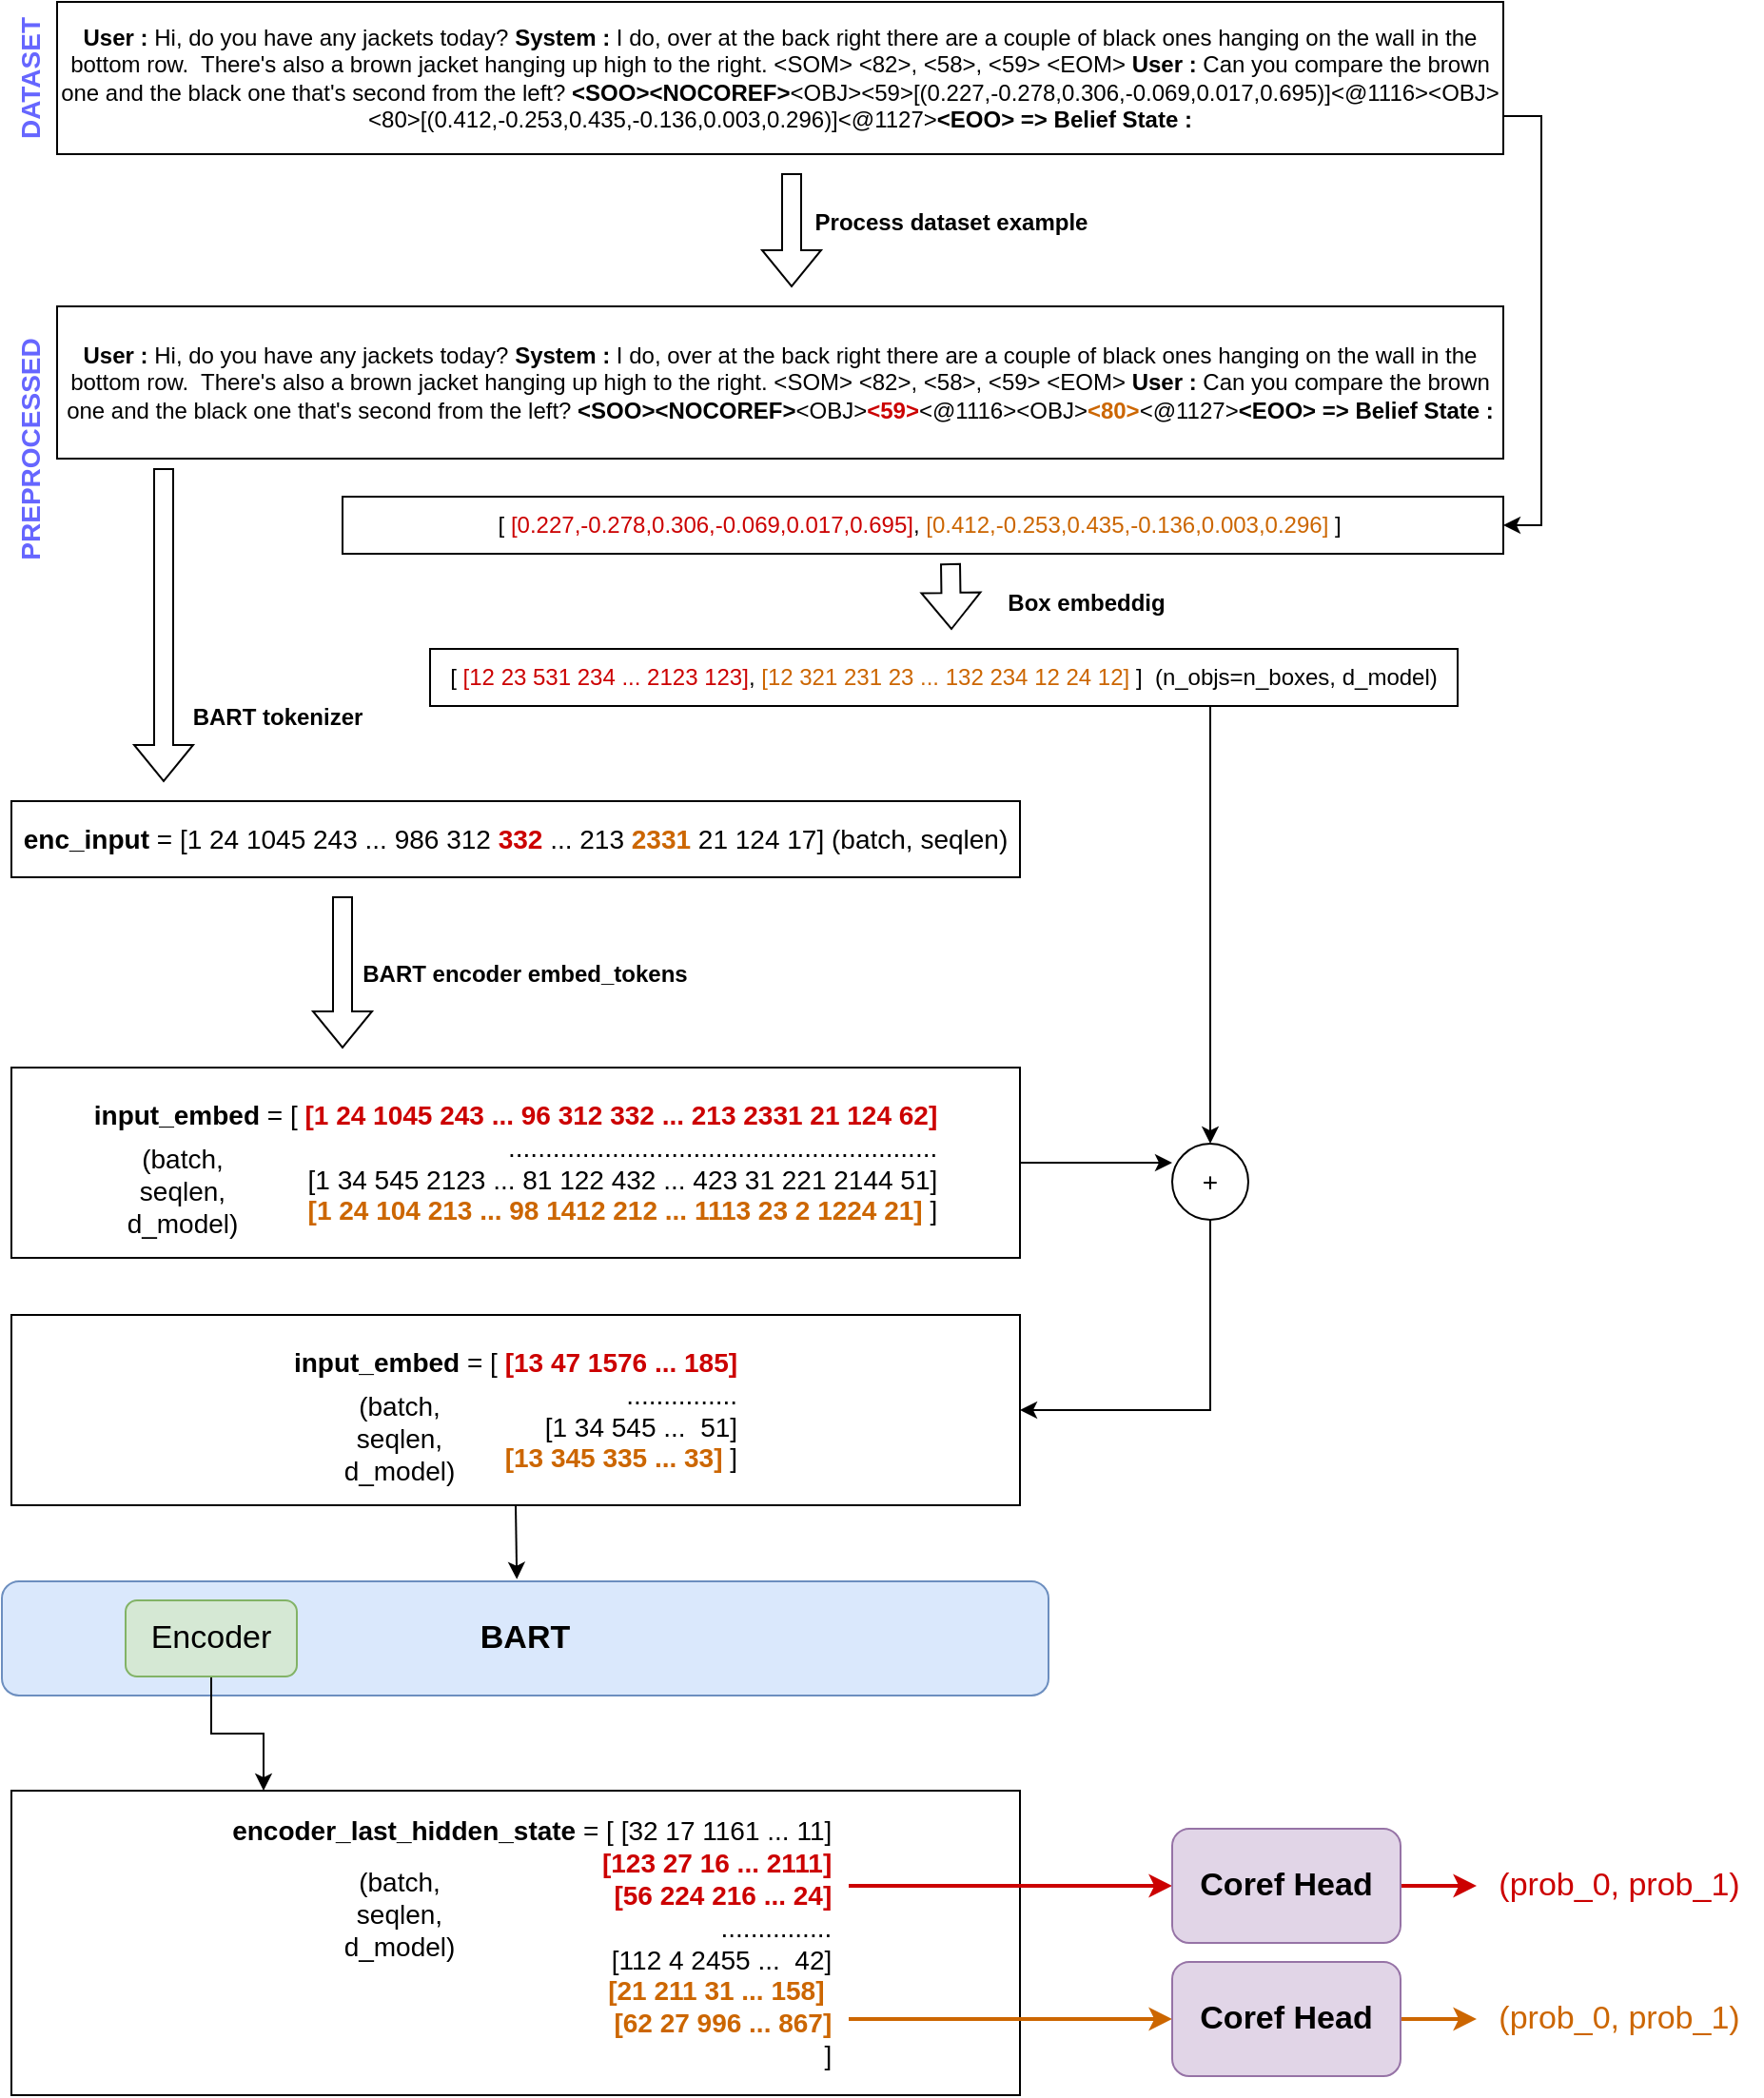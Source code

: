 <mxfile version="19.0.1" type="device"><diagram id="A0dao47Nfm45-QX1mswS" name="Page-1"><mxGraphModel dx="901" dy="585" grid="1" gridSize="10" guides="1" tooltips="1" connect="1" arrows="1" fold="1" page="1" pageScale="1" pageWidth="827" pageHeight="1169" math="0" shadow="0"><root><mxCell id="0"/><mxCell id="1" parent="0"/><mxCell id="dZeOdEt_zV8M8uhfSqNH-2" style="edgeStyle=orthogonalEdgeStyle;rounded=0;orthogonalLoop=1;jettySize=auto;html=1;exitX=1;exitY=0.75;exitDx=0;exitDy=0;entryX=1;entryY=0.5;entryDx=0;entryDy=0;fontColor=#CC6600;" edge="1" parent="1" source="RfLAp6zsbPZN1pOLy-WL-1" target="RfLAp6zsbPZN1pOLy-WL-3"><mxGeometry relative="1" as="geometry"/></mxCell><mxCell id="RfLAp6zsbPZN1pOLy-WL-1" value="&lt;b&gt;User :&lt;/b&gt; Hi, do you have any jackets today? &lt;b&gt;System :&lt;/b&gt; I do, over at the back right there are a couple of black ones hanging on the wall in the bottom row.&amp;nbsp; There's also a brown jacket hanging up high to the right. &amp;lt;SOM&amp;gt; &amp;lt;82&amp;gt;, &amp;lt;58&amp;gt;, &amp;lt;59&amp;gt; &amp;lt;EOM&amp;gt; &lt;b&gt;User :&lt;/b&gt; Can you compare the brown one and the black one that's second from the left? &lt;b&gt;&amp;lt;SOO&amp;gt;&amp;lt;NOCOREF&amp;gt;&lt;/b&gt;&amp;lt;OBJ&amp;gt;&amp;lt;59&amp;gt;[(0.227,-0.278,0.306,-0.069,0.017,0.695)]&amp;lt;@1116&amp;gt;&amp;lt;OBJ&amp;gt;&amp;lt;80&amp;gt;[(0.412,-0.253,0.435,-0.136,0.003,0.296)]&amp;lt;@1127&amp;gt;&lt;b&gt;&amp;lt;EOO&amp;gt; =&amp;gt; Belief State :&lt;/b&gt;" style="text;html=1;strokeColor=default;fillColor=none;align=center;verticalAlign=middle;whiteSpace=wrap;rounded=0;" parent="1" vertex="1"><mxGeometry x="34" y="30" width="760" height="80" as="geometry"/></mxCell><mxCell id="RfLAp6zsbPZN1pOLy-WL-2" value="&lt;b&gt;User :&lt;/b&gt; Hi, do you have any jackets today? &lt;b&gt;System :&lt;/b&gt; I do, over at the back right there are a couple of black ones hanging on the wall in the bottom row.&amp;nbsp; There's also a brown jacket hanging up high to the right. &amp;lt;SOM&amp;gt; &amp;lt;82&amp;gt;, &amp;lt;58&amp;gt;, &amp;lt;59&amp;gt; &amp;lt;EOM&amp;gt; &lt;b&gt;User :&lt;/b&gt; Can you compare the brown one and the black one that's second from the left? &lt;b&gt;&amp;lt;SOO&amp;gt;&amp;lt;NOCOREF&amp;gt;&lt;/b&gt;&amp;lt;OBJ&amp;gt;&lt;b style=&quot;&quot;&gt;&lt;font color=&quot;#cc0000&quot;&gt;&amp;lt;59&amp;gt;&lt;/font&gt;&lt;/b&gt;&amp;lt;@1116&amp;gt;&amp;lt;OBJ&amp;gt;&lt;font color=&quot;#cc6600&quot;&gt;&lt;b&gt;&amp;lt;80&amp;gt;&lt;/b&gt;&lt;/font&gt;&amp;lt;@1127&amp;gt;&lt;b&gt;&amp;lt;EOO&amp;gt; =&amp;gt; Belief State :&lt;/b&gt;" style="text;html=1;strokeColor=default;fillColor=none;align=center;verticalAlign=middle;whiteSpace=wrap;rounded=0;" parent="1" vertex="1"><mxGeometry x="34" y="190" width="760" height="80" as="geometry"/></mxCell><mxCell id="RfLAp6zsbPZN1pOLy-WL-3" value="[ &lt;font color=&quot;#cc0000&quot;&gt;[0.227,-0.278,0.306,-0.069,0.017,0.695]&lt;/font&gt;, &lt;font color=&quot;#cc6600&quot;&gt;[0.412,-0.253,0.435,-0.136,0.003,0.296]&lt;/font&gt; ]&amp;nbsp;" style="text;html=1;strokeColor=default;fillColor=none;align=center;verticalAlign=middle;whiteSpace=wrap;rounded=0;" parent="1" vertex="1"><mxGeometry x="184" y="290" width="610" height="30" as="geometry"/></mxCell><mxCell id="RfLAp6zsbPZN1pOLy-WL-4" value="" style="shape=flexArrow;endArrow=classic;html=1;rounded=0;" parent="1" edge="1"><mxGeometry width="50" height="50" relative="1" as="geometry"><mxPoint x="420" y="120" as="sourcePoint"/><mxPoint x="420" y="180" as="targetPoint"/></mxGeometry></mxCell><mxCell id="RfLAp6zsbPZN1pOLy-WL-5" value="&lt;b&gt;&lt;font color=&quot;#6666ff&quot; style=&quot;font-size: 14px;&quot;&gt;DATASET&lt;/font&gt;&lt;/b&gt;" style="text;html=1;strokeColor=none;fillColor=none;align=center;verticalAlign=middle;whiteSpace=wrap;rounded=0;rotation=-90;" parent="1" vertex="1"><mxGeometry x="-10" y="55" width="60" height="30" as="geometry"/></mxCell><mxCell id="RfLAp6zsbPZN1pOLy-WL-6" value="&lt;font color=&quot;#6666ff&quot;&gt;&lt;span style=&quot;font-size: 14px;&quot;&gt;&lt;b&gt;PREPROCESSED&lt;/b&gt;&lt;/span&gt;&lt;/font&gt;" style="text;html=1;strokeColor=none;fillColor=none;align=center;verticalAlign=middle;whiteSpace=wrap;rounded=0;rotation=-90;" parent="1" vertex="1"><mxGeometry x="-10" y="250" width="60" height="30" as="geometry"/></mxCell><mxCell id="RfLAp6zsbPZN1pOLy-WL-7" value="&lt;font color=&quot;#000000&quot; style=&quot;font-size: 12px;&quot;&gt;&lt;b&gt;Process dataset example&lt;/b&gt;&lt;/font&gt;" style="text;html=1;strokeColor=none;fillColor=none;align=center;verticalAlign=middle;whiteSpace=wrap;rounded=0;fontSize=14;fontColor=#6666FF;" parent="1" vertex="1"><mxGeometry x="414" y="130" width="180" height="30" as="geometry"/></mxCell><mxCell id="RfLAp6zsbPZN1pOLy-WL-8" value="" style="shape=flexArrow;endArrow=classic;html=1;rounded=0;" parent="1" edge="1"><mxGeometry width="50" height="50" relative="1" as="geometry"><mxPoint x="90" y="275" as="sourcePoint"/><mxPoint x="90" y="440" as="targetPoint"/></mxGeometry></mxCell><mxCell id="RfLAp6zsbPZN1pOLy-WL-9" value="&lt;font color=&quot;#000000&quot;&gt;&lt;span style=&quot;font-size: 12px;&quot;&gt;&lt;b&gt;BART tokenizer&lt;/b&gt;&lt;/span&gt;&lt;/font&gt;" style="text;html=1;strokeColor=none;fillColor=none;align=center;verticalAlign=middle;whiteSpace=wrap;rounded=0;fontSize=14;fontColor=#6666FF;" parent="1" vertex="1"><mxGeometry x="60" y="390" width="180" height="30" as="geometry"/></mxCell><mxCell id="RfLAp6zsbPZN1pOLy-WL-10" value="&lt;font style=&quot;font-size: 14px;&quot;&gt;&lt;b&gt;enc_input&lt;/b&gt; = [1 24 1045 243 ... 986 312 &lt;b&gt;&lt;font color=&quot;#cc0000&quot;&gt;332&lt;/font&gt;&lt;/b&gt; ... 213 &lt;font color=&quot;#cc6600&quot;&gt;&lt;b&gt;2331&lt;/b&gt;&lt;/font&gt; 21 124 17] (batch, seqlen)&lt;/font&gt;" style="text;html=1;strokeColor=default;fillColor=none;align=center;verticalAlign=middle;whiteSpace=wrap;rounded=0;" parent="1" vertex="1"><mxGeometry x="10" y="450" width="530" height="40" as="geometry"/></mxCell><mxCell id="RfLAp6zsbPZN1pOLy-WL-11" value="" style="shape=flexArrow;endArrow=classic;html=1;rounded=0;" parent="1" edge="1"><mxGeometry width="50" height="50" relative="1" as="geometry"><mxPoint x="184" y="500" as="sourcePoint"/><mxPoint x="184" y="580" as="targetPoint"/></mxGeometry></mxCell><mxCell id="RfLAp6zsbPZN1pOLy-WL-20" style="edgeStyle=orthogonalEdgeStyle;rounded=0;orthogonalLoop=1;jettySize=auto;html=1;exitX=1;exitY=0.5;exitDx=0;exitDy=0;fontSize=14;fontColor=#000000;" parent="1" source="RfLAp6zsbPZN1pOLy-WL-13" edge="1"><mxGeometry relative="1" as="geometry"><mxPoint x="620" y="640" as="targetPoint"/></mxGeometry></mxCell><mxCell id="RfLAp6zsbPZN1pOLy-WL-13" value="&lt;div style=&quot;text-align: right;&quot;&gt;&lt;font style=&quot;background-color: initial; font-size: 14px;&quot;&gt;&lt;b&gt;input_embed&lt;/b&gt; = [&amp;nbsp;&lt;/font&gt;&lt;span style=&quot;background-color: initial; font-size: 14px;&quot;&gt;&lt;b&gt;&lt;font color=&quot;#cc0000&quot;&gt;[1 24 1045 243 ... 96 312 332 ... 213 2331 21 124 62]&lt;/font&gt;&lt;/b&gt;&lt;/span&gt;&lt;/div&gt;&lt;div style=&quot;text-align: right;&quot;&gt;&lt;span style=&quot;background-color: initial; font-size: 14px;&quot;&gt;..........................................................&lt;/span&gt;&lt;/div&gt;&lt;div style=&quot;text-align: right;&quot;&gt;&lt;span style=&quot;font-size: 14px; text-align: center;&quot;&gt;[1 34 545 2123 ... 81 122 432 ... 423 31 221 2144 51]&lt;/span&gt;&lt;span style=&quot;background-color: initial; font-size: 14px;&quot;&gt;&lt;br&gt;&lt;/span&gt;&lt;/div&gt;&lt;div style=&quot;text-align: right;&quot;&gt;&lt;span style=&quot;font-size: 14px; text-align: center;&quot;&gt;&lt;font color=&quot;#cc6600&quot;&gt;&lt;b&gt;[1 24 104 213 ... 98 1412 212 ... 1113 23 2 1224 21]&amp;nbsp;&lt;/b&gt;&lt;/font&gt;&lt;/span&gt;&lt;span style=&quot;font-size: 14px; text-align: center; background-color: initial;&quot;&gt;]&lt;/span&gt;&lt;/div&gt;" style="text;html=1;strokeColor=default;fillColor=none;align=center;verticalAlign=middle;whiteSpace=wrap;rounded=0;" parent="1" vertex="1"><mxGeometry x="10" y="590" width="530" height="100" as="geometry"/></mxCell><mxCell id="RfLAp6zsbPZN1pOLy-WL-14" value="&lt;font color=&quot;#000000&quot;&gt;&lt;span style=&quot;font-size: 12px;&quot;&gt;&lt;b&gt;BART encoder embed_tokens&lt;/b&gt;&lt;/span&gt;&lt;/font&gt;" style="text;html=1;strokeColor=none;fillColor=none;align=center;verticalAlign=middle;whiteSpace=wrap;rounded=0;fontSize=14;fontColor=#6666FF;" parent="1" vertex="1"><mxGeometry x="190" y="525" width="180" height="30" as="geometry"/></mxCell><mxCell id="RfLAp6zsbPZN1pOLy-WL-15" value="&lt;font color=&quot;#000000&quot;&gt;(batch, seqlen, d_model)&lt;/font&gt;" style="text;html=1;strokeColor=none;fillColor=none;align=center;verticalAlign=middle;whiteSpace=wrap;rounded=0;fontSize=14;fontColor=#CC6600;" parent="1" vertex="1"><mxGeometry x="70" y="640" width="60" height="30" as="geometry"/></mxCell><mxCell id="RfLAp6zsbPZN1pOLy-WL-23" style="edgeStyle=orthogonalEdgeStyle;rounded=0;orthogonalLoop=1;jettySize=auto;html=1;exitX=0.75;exitY=1;exitDx=0;exitDy=0;entryX=0.5;entryY=0;entryDx=0;entryDy=0;fontSize=14;fontColor=#000000;" parent="1" source="RfLAp6zsbPZN1pOLy-WL-17" target="RfLAp6zsbPZN1pOLy-WL-22" edge="1"><mxGeometry relative="1" as="geometry"><Array as="points"><mxPoint x="640" y="400"/></Array></mxGeometry></mxCell><mxCell id="RfLAp6zsbPZN1pOLy-WL-17" value="[ &lt;font color=&quot;#cc0000&quot;&gt;[12 23 531 234 ... 2123 123]&lt;/font&gt;, &lt;font color=&quot;#cc6600&quot;&gt;[12 321 231 23 ... 132 234 12 24 12]&lt;/font&gt; ]&amp;nbsp; (n_objs=n_boxes, d_model)" style="text;html=1;strokeColor=default;fillColor=none;align=center;verticalAlign=middle;whiteSpace=wrap;rounded=0;" parent="1" vertex="1"><mxGeometry x="230" y="370" width="540" height="30" as="geometry"/></mxCell><mxCell id="RfLAp6zsbPZN1pOLy-WL-18" value="" style="shape=flexArrow;endArrow=classic;html=1;rounded=0;" parent="1" edge="1"><mxGeometry width="50" height="50" relative="1" as="geometry"><mxPoint x="503.5" y="325" as="sourcePoint"/><mxPoint x="504" y="360" as="targetPoint"/></mxGeometry></mxCell><mxCell id="RfLAp6zsbPZN1pOLy-WL-19" value="&lt;font color=&quot;#000000&quot;&gt;&lt;span style=&quot;font-size: 12px;&quot;&gt;&lt;b&gt;Box embeddig&lt;/b&gt;&lt;/span&gt;&lt;/font&gt;" style="text;html=1;strokeColor=none;fillColor=none;align=center;verticalAlign=middle;whiteSpace=wrap;rounded=0;fontSize=14;fontColor=#6666FF;" parent="1" vertex="1"><mxGeometry x="520" y="330" width="110" height="30" as="geometry"/></mxCell><mxCell id="RfLAp6zsbPZN1pOLy-WL-25" style="edgeStyle=orthogonalEdgeStyle;rounded=0;orthogonalLoop=1;jettySize=auto;html=1;exitX=0.5;exitY=1;exitDx=0;exitDy=0;entryX=1;entryY=0.5;entryDx=0;entryDy=0;fontSize=14;fontColor=#000000;" parent="1" source="RfLAp6zsbPZN1pOLy-WL-22" target="RfLAp6zsbPZN1pOLy-WL-24" edge="1"><mxGeometry relative="1" as="geometry"/></mxCell><mxCell id="RfLAp6zsbPZN1pOLy-WL-22" value="+" style="ellipse;whiteSpace=wrap;html=1;aspect=fixed;fontSize=14;fontColor=#000000;strokeColor=default;" parent="1" vertex="1"><mxGeometry x="620" y="630" width="40" height="40" as="geometry"/></mxCell><mxCell id="RfLAp6zsbPZN1pOLy-WL-28" style="edgeStyle=orthogonalEdgeStyle;rounded=0;orthogonalLoop=1;jettySize=auto;html=1;exitX=0.5;exitY=1;exitDx=0;exitDy=0;fontSize=17;fontColor=#000000;entryX=0.492;entryY=-0.019;entryDx=0;entryDy=0;entryPerimeter=0;" parent="1" source="RfLAp6zsbPZN1pOLy-WL-24" target="RfLAp6zsbPZN1pOLy-WL-27" edge="1"><mxGeometry relative="1" as="geometry"><mxPoint x="275.455" y="850" as="targetPoint"/></mxGeometry></mxCell><mxCell id="RfLAp6zsbPZN1pOLy-WL-24" value="&lt;div style=&quot;text-align: right;&quot;&gt;&lt;font style=&quot;background-color: initial; font-size: 14px;&quot;&gt;&lt;b&gt;input_embed&lt;/b&gt; = [&amp;nbsp;&lt;/font&gt;&lt;span style=&quot;background-color: initial; font-size: 14px;&quot;&gt;&lt;b&gt;&lt;font color=&quot;#cc0000&quot;&gt;[13 47 1576 ... 185]&lt;/font&gt;&lt;/b&gt;&lt;/span&gt;&lt;/div&gt;&lt;div style=&quot;text-align: right;&quot;&gt;&lt;span style=&quot;background-color: initial; font-size: 14px;&quot;&gt;...............&lt;/span&gt;&lt;/div&gt;&lt;div style=&quot;text-align: right;&quot;&gt;&lt;span style=&quot;font-size: 14px; text-align: center;&quot;&gt;[1 34 545 ...&amp;nbsp; 51]&lt;/span&gt;&lt;span style=&quot;background-color: initial; font-size: 14px;&quot;&gt;&lt;br&gt;&lt;/span&gt;&lt;/div&gt;&lt;div style=&quot;text-align: right;&quot;&gt;&lt;span style=&quot;font-size: 14px; text-align: center;&quot;&gt;&lt;font color=&quot;#cc6600&quot;&gt;&lt;b&gt;[13 345 335 ... 33]&amp;nbsp;&lt;/b&gt;&lt;/font&gt;&lt;/span&gt;&lt;span style=&quot;font-size: 14px; text-align: center; background-color: initial;&quot;&gt;]&lt;/span&gt;&lt;/div&gt;" style="text;html=1;strokeColor=default;fillColor=none;align=center;verticalAlign=middle;whiteSpace=wrap;rounded=0;" parent="1" vertex="1"><mxGeometry x="10" y="720" width="530" height="100" as="geometry"/></mxCell><mxCell id="RfLAp6zsbPZN1pOLy-WL-26" value="&lt;font color=&quot;#000000&quot;&gt;(batch, seqlen, d_model)&lt;/font&gt;" style="text;html=1;strokeColor=none;fillColor=none;align=center;verticalAlign=middle;whiteSpace=wrap;rounded=0;fontSize=14;fontColor=#CC6600;" parent="1" vertex="1"><mxGeometry x="184" y="770" width="60" height="30" as="geometry"/></mxCell><mxCell id="RfLAp6zsbPZN1pOLy-WL-27" value="&lt;b&gt;&lt;font style=&quot;font-size: 17px;&quot;&gt;BART&lt;/font&gt;&lt;/b&gt;" style="rounded=1;whiteSpace=wrap;html=1;fontSize=14;strokeColor=#6c8ebf;fillColor=#dae8fc;" parent="1" vertex="1"><mxGeometry x="5" y="860" width="550" height="60" as="geometry"/></mxCell><mxCell id="RfLAp6zsbPZN1pOLy-WL-32" style="edgeStyle=orthogonalEdgeStyle;rounded=0;orthogonalLoop=1;jettySize=auto;html=1;exitX=0.5;exitY=1;exitDx=0;exitDy=0;entryX=0.25;entryY=0;entryDx=0;entryDy=0;fontSize=17;fontColor=#000000;" parent="1" source="RfLAp6zsbPZN1pOLy-WL-29" target="RfLAp6zsbPZN1pOLy-WL-30" edge="1"><mxGeometry relative="1" as="geometry"/></mxCell><mxCell id="RfLAp6zsbPZN1pOLy-WL-29" value="Encoder" style="rounded=1;whiteSpace=wrap;html=1;fontSize=17;strokeColor=#82b366;fillColor=#d5e8d4;" parent="1" vertex="1"><mxGeometry x="70" y="870" width="90" height="40" as="geometry"/></mxCell><mxCell id="RfLAp6zsbPZN1pOLy-WL-30" value="&lt;div style=&quot;text-align: right;&quot;&gt;&lt;font style=&quot;background-color: initial; font-size: 14px;&quot;&gt;&lt;b&gt;encoder_last_hidden_state&lt;/b&gt; = [&amp;nbsp;&lt;/font&gt;&lt;span style=&quot;background-color: initial; font-size: 14px;&quot;&gt;[32 17 1161 ... 11]&lt;/span&gt;&lt;/div&gt;&lt;div style=&quot;text-align: right;&quot;&gt;&lt;b style=&quot;font-size: 14px;&quot;&gt;&lt;font color=&quot;#cc0000&quot;&gt;[123 27 16 ... 2111]&lt;/font&gt;&lt;/b&gt;&lt;span style=&quot;background-color: initial; font-size: 14px;&quot;&gt;&lt;b&gt;&lt;font color=&quot;#cc0000&quot;&gt;&lt;br&gt;&lt;/font&gt;&lt;/b&gt;&lt;/span&gt;&lt;/div&gt;&lt;div style=&quot;text-align: right;&quot;&gt;&lt;b style=&quot;font-size: 14px;&quot;&gt;&lt;font color=&quot;#cc0000&quot;&gt;[56 224 216 ... 24]&lt;/font&gt;&lt;/b&gt;&lt;b style=&quot;font-size: 14px;&quot;&gt;&lt;font color=&quot;#cc0000&quot;&gt;&lt;br&gt;&lt;/font&gt;&lt;/b&gt;&lt;/div&gt;&lt;div style=&quot;text-align: right;&quot;&gt;&lt;span style=&quot;background-color: initial; font-size: 14px;&quot;&gt;...............&lt;/span&gt;&lt;/div&gt;&lt;div style=&quot;text-align: right;&quot;&gt;&lt;span style=&quot;font-size: 14px; text-align: center;&quot;&gt;[112 4 2455 ...&amp;nbsp; 42]&lt;/span&gt;&lt;span style=&quot;background-color: initial; font-size: 14px;&quot;&gt;&lt;br&gt;&lt;/span&gt;&lt;/div&gt;&lt;div style=&quot;text-align: right;&quot;&gt;&lt;span style=&quot;font-size: 14px; text-align: center;&quot;&gt;&lt;font color=&quot;#cc6600&quot;&gt;&lt;b&gt;[21 211 31 ... 158]&amp;nbsp;&lt;/b&gt;&lt;/font&gt;&lt;/span&gt;&lt;/div&gt;&lt;b style=&quot;font-size: 14px; text-align: right;&quot;&gt;&lt;span style=&quot;color: rgb(204, 0, 0); white-space: pre;&quot;&gt;&#9;&lt;/span&gt;&lt;span style=&quot;color: rgb(204, 0, 0); white-space: pre;&quot;&gt;&#9;&lt;/span&gt;&lt;span style=&quot;color: rgb(204, 0, 0); white-space: pre;&quot;&gt;&#9;&lt;/span&gt;&lt;span style=&quot;color: rgb(204, 0, 0); white-space: pre;&quot;&gt;&#9;&lt;/span&gt;&lt;span style=&quot;color: rgb(204, 0, 0); white-space: pre;&quot;&gt;&#9;&lt;/span&gt;&lt;span style=&quot;color: rgb(204, 0, 0); white-space: pre;&quot;&gt;&#9;&lt;/span&gt;&lt;span style=&quot;color: rgb(204, 0, 0); white-space: pre;&quot;&gt;&#9;&lt;/span&gt;&lt;font color=&quot;#cc6600&quot;&gt;[62 27 996 ... 867]&lt;/font&gt;&lt;/b&gt;&lt;div style=&quot;text-align: right;&quot;&gt;&lt;span style=&quot;font-size: 14px; text-align: center; background-color: initial;&quot;&gt;]&lt;/span&gt;&lt;/div&gt;" style="text;html=1;strokeColor=default;fillColor=none;align=center;verticalAlign=middle;whiteSpace=wrap;rounded=0;" parent="1" vertex="1"><mxGeometry x="10" y="970" width="530" height="160" as="geometry"/></mxCell><mxCell id="RfLAp6zsbPZN1pOLy-WL-31" value="&lt;font color=&quot;#000000&quot;&gt;(batch, seqlen, d_model)&lt;/font&gt;" style="text;html=1;strokeColor=none;fillColor=none;align=center;verticalAlign=middle;whiteSpace=wrap;rounded=0;fontSize=14;fontColor=#CC6600;" parent="1" vertex="1"><mxGeometry x="184" y="1020" width="60" height="30" as="geometry"/></mxCell><mxCell id="RfLAp6zsbPZN1pOLy-WL-34" value="" style="endArrow=classic;html=1;rounded=0;fontSize=17;fontColor=#CC6600;strokeColor=#CC0000;strokeWidth=2;" parent="1" edge="1"><mxGeometry width="50" height="50" relative="1" as="geometry"><mxPoint x="450" y="1020" as="sourcePoint"/><mxPoint x="620" y="1020" as="targetPoint"/></mxGeometry></mxCell><mxCell id="RfLAp6zsbPZN1pOLy-WL-35" value="" style="endArrow=classic;html=1;rounded=0;fontSize=17;fontColor=#CC6600;strokeColor=#CC6600;strokeWidth=2;" parent="1" edge="1"><mxGeometry width="50" height="50" relative="1" as="geometry"><mxPoint x="450" y="1090" as="sourcePoint"/><mxPoint x="620" y="1090" as="targetPoint"/></mxGeometry></mxCell><mxCell id="RfLAp6zsbPZN1pOLy-WL-42" style="edgeStyle=orthogonalEdgeStyle;rounded=0;orthogonalLoop=1;jettySize=auto;html=1;exitX=1;exitY=0.5;exitDx=0;exitDy=0;entryX=0;entryY=0.5;entryDx=0;entryDy=0;fontSize=17;fontColor=#000000;strokeColor=#CC0000;strokeWidth=2;" parent="1" source="RfLAp6zsbPZN1pOLy-WL-36" target="RfLAp6zsbPZN1pOLy-WL-38" edge="1"><mxGeometry relative="1" as="geometry"/></mxCell><mxCell id="RfLAp6zsbPZN1pOLy-WL-36" value="&lt;font color=&quot;#000000&quot;&gt;&lt;b&gt;Coref Head&lt;/b&gt;&lt;/font&gt;" style="rounded=1;whiteSpace=wrap;html=1;fontSize=17;strokeColor=#9673a6;fillColor=#e1d5e7;" parent="1" vertex="1"><mxGeometry x="620" y="990" width="120" height="60" as="geometry"/></mxCell><mxCell id="RfLAp6zsbPZN1pOLy-WL-43" style="edgeStyle=orthogonalEdgeStyle;rounded=0;orthogonalLoop=1;jettySize=auto;html=1;exitX=1;exitY=0.5;exitDx=0;exitDy=0;entryX=0;entryY=0.5;entryDx=0;entryDy=0;fontSize=17;fontColor=#000000;strokeColor=#CC6600;strokeWidth=2;" parent="1" source="RfLAp6zsbPZN1pOLy-WL-37" target="RfLAp6zsbPZN1pOLy-WL-39" edge="1"><mxGeometry relative="1" as="geometry"/></mxCell><mxCell id="RfLAp6zsbPZN1pOLy-WL-37" value="&lt;font color=&quot;#000000&quot;&gt;&lt;b&gt;Coref Head&lt;/b&gt;&lt;/font&gt;" style="rounded=1;whiteSpace=wrap;html=1;fontSize=17;strokeColor=#9673a6;fillColor=#e1d5e7;" parent="1" vertex="1"><mxGeometry x="620" y="1060" width="120" height="60" as="geometry"/></mxCell><mxCell id="RfLAp6zsbPZN1pOLy-WL-38" value="&lt;font color=&quot;#cc0000&quot;&gt;(prob_0, prob_1)&lt;/font&gt;" style="text;html=1;strokeColor=none;fillColor=none;align=center;verticalAlign=middle;whiteSpace=wrap;rounded=0;fontSize=17;fontColor=#000000;" parent="1" vertex="1"><mxGeometry x="780" y="1005" width="150" height="30" as="geometry"/></mxCell><mxCell id="RfLAp6zsbPZN1pOLy-WL-39" value="&lt;font color=&quot;#cc6600&quot;&gt;(prob_0, prob_1)&lt;/font&gt;" style="text;html=1;strokeColor=none;fillColor=none;align=center;verticalAlign=middle;whiteSpace=wrap;rounded=0;fontSize=17;fontColor=#000000;" parent="1" vertex="1"><mxGeometry x="780" y="1075" width="150" height="30" as="geometry"/></mxCell></root></mxGraphModel></diagram></mxfile>
